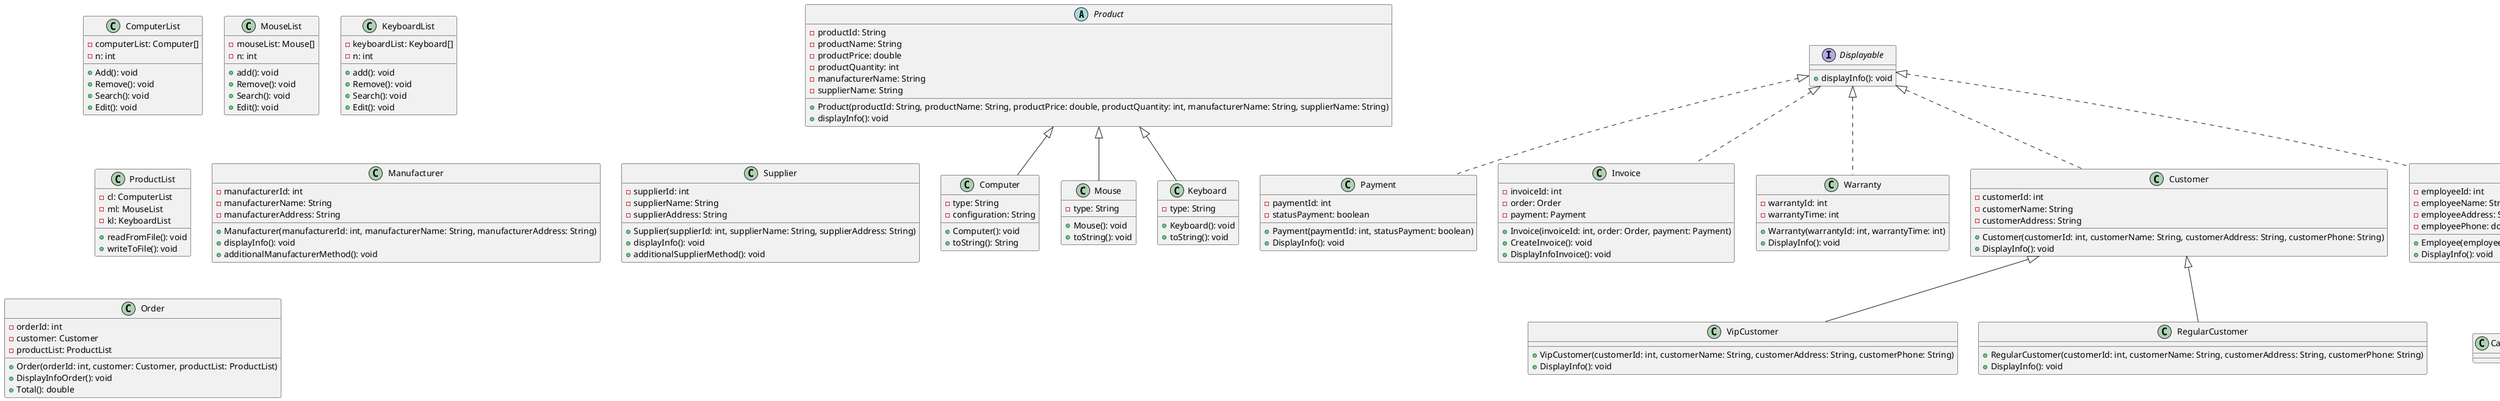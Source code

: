 @startuml
abstract class Product {
    - productId: String
    - productName: String
    - productPrice: double
    - productQuantity: int
    - manufacturerName: String
    - supplierName: String
    + Product(productId: String, productName: String, productPrice: double, productQuantity: int, manufacturerName: String, supplierName: String)
    + displayInfo(): void
}

class Computer extends Product {
    - type: String
    - configuration: String
    + Computer(): void
    + toString(): String
}

class ComputerList {
    - computerList: Computer[]
    - n: int
    + Add(): void
    + Remove(): void
    + Search(): void
    + Edit(): void
}

class Mouse extends Product {
    - type: String
    + Mouse(): void
    + toString(): void
}

class MouseList {
    - mouseList: Mouse[]
    - n: int
    + add(): void
    + Remove(): void
    + Search(): void
    + Edit(): void
}

class Keyboard extends Product {
    - type: String
    + Keyboard(): void
    + toString(): void
}

class KeyboardList {
    - keyboardList: Keyboard[]
    - n: int
    + add(): void
    + Remove(): void
    + Search(): void
    + Edit(): void
}

class ProductList {
    - cl: ComputerList
    - ml: MouseList
    - kl: KeyboardList
    + readFromFile(): void
    + writeToFile(): void
}

interface Displayable {
    + displayInfo(): void
}

class Manufacturer {
    - manufacturerId: int
    - manufacturerName: String
    - manufacturerAddress: String
    + Manufacturer(manufacturerId: int, manufacturerName: String, manufacturerAddress: String)
    + displayInfo(): void
    + additionalManufacturerMethod(): void
}

class Supplier {
    - supplierId: int
    - supplierName: String
    - supplierAddress: String
    + Supplier(supplierId: int, supplierName: String, supplierAddress: String)
    + displayInfo(): void
    + additionalSupplierMethod(): void
}

class Order {
    - orderId: int
    - customer: Customer
    - productList: ProductList
    + Order(orderId: int, customer: Customer, productList: ProductList)
    + DisplayInfoOrder(): void
    + Total(): double
}

class Payment implements Displayable {
    - paymentId: int
    - statusPayment: boolean
    + Payment(paymentId: int, statusPayment: boolean)
    + DisplayInfo(): void
}

class Invoice implements Displayable {
    - invoiceId: int
    - order: Order
    - payment: Payment
    + Invoice(invoiceId: int, order: Order, payment: Payment)
    + CreateInvoice(): void
    + DisplayInfoInvoice(): void
}

class Warranty implements Displayable {
    - warrantyId: int
    - warrantyTime: int
    + Warranty(warrantyId: int, warrantyTime: int)
    + DisplayInfo(): void
}

class Customer implements Displayable {
    - customerId: int
    - customerName: String
    - customerAddress: String
    + Customer(customerId: int, customerName: String, customerAddress: String, customerPhone: String)
    + DisplayInfo(): void
}

class VipCustomer extends Customer {
    + VipCustomer(customerId: int, customerName: String, customerAddress: String, customerPhone: String)
    + DisplayInfo(): void
}

class RegularCustomer extends Customer {
    + RegularCustomer(customerId: int, customerName: String, customerAddress: String, customerPhone: String)
    + DisplayInfo(): void
}

abstract class Employee implements Displayable {
    - employeeId: int
    - employeeName: String
    - employeeAddress: String
    - employeePhone: double
    + Employee(employeeId: int, employeeName: String, employeeAddress: String)
    + DisplayInfo(): void
}

class Cashier extends Employee {}

class Manager extends Employee {}

class Saler extends Employee {}
@enduml